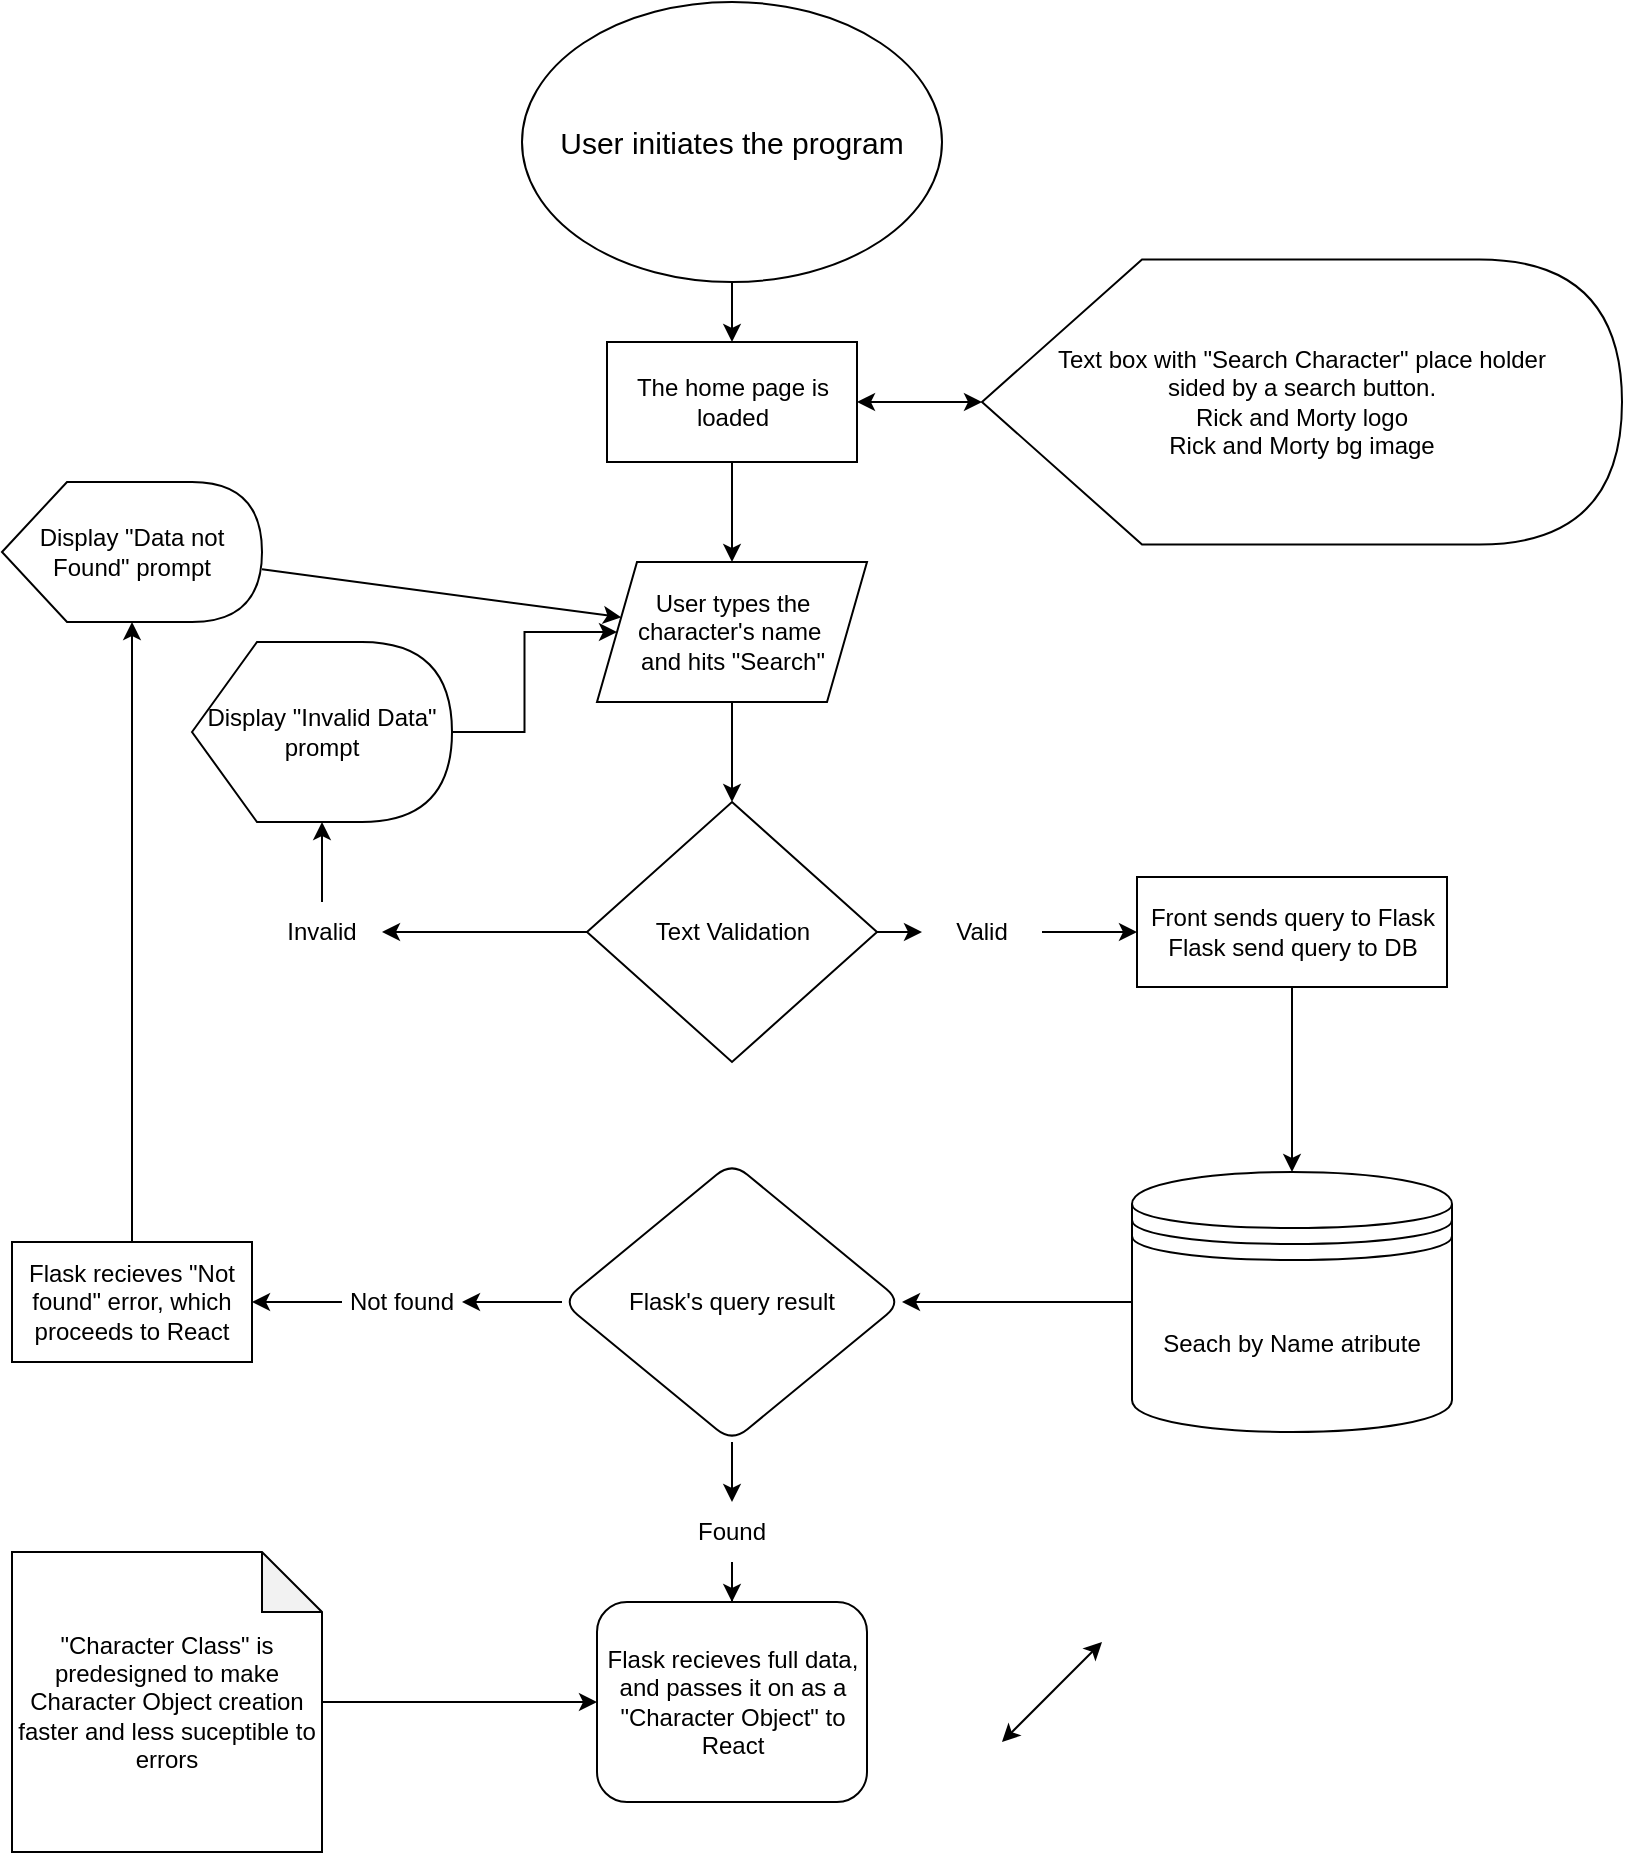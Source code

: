 <mxfile version="23.1.1" type="github">
  <diagram name="Página-1" id="O3iFv-DqFvRqpsGsKOC1">
    <mxGraphModel dx="880" dy="468" grid="1" gridSize="10" guides="1" tooltips="1" connect="1" arrows="1" fold="1" page="1" pageScale="1" pageWidth="827" pageHeight="1169" math="0" shadow="0">
      <root>
        <mxCell id="0" />
        <mxCell id="1" parent="0" />
        <mxCell id="YqfYZ3x6uEaxX8tetajO-6" value="" style="edgeStyle=orthogonalEdgeStyle;rounded=0;orthogonalLoop=1;jettySize=auto;html=1;" edge="1" parent="1" source="YqfYZ3x6uEaxX8tetajO-2" target="YqfYZ3x6uEaxX8tetajO-3">
          <mxGeometry relative="1" as="geometry" />
        </mxCell>
        <mxCell id="YqfYZ3x6uEaxX8tetajO-2" value="&lt;font style=&quot;font-size: 15px;&quot;&gt;User initiates the program&lt;/font&gt;" style="ellipse;whiteSpace=wrap;html=1;" vertex="1" parent="1">
          <mxGeometry x="300" y="10" width="210" height="140" as="geometry" />
        </mxCell>
        <mxCell id="YqfYZ3x6uEaxX8tetajO-10" value="" style="edgeStyle=orthogonalEdgeStyle;rounded=0;orthogonalLoop=1;jettySize=auto;html=1;" edge="1" parent="1" source="YqfYZ3x6uEaxX8tetajO-11" target="YqfYZ3x6uEaxX8tetajO-9">
          <mxGeometry relative="1" as="geometry" />
        </mxCell>
        <mxCell id="YqfYZ3x6uEaxX8tetajO-3" value="The home page is loaded" style="rounded=0;whiteSpace=wrap;html=1;" vertex="1" parent="1">
          <mxGeometry x="342.5" y="180" width="125" height="60" as="geometry" />
        </mxCell>
        <mxCell id="YqfYZ3x6uEaxX8tetajO-7" value="Text box with &quot;Search Character&quot; place holder&lt;br&gt;sided by a search button.&lt;br&gt;Rick and Morty logo&lt;br&gt;Rick and Morty bg image" style="shape=display;whiteSpace=wrap;html=1;" vertex="1" parent="1">
          <mxGeometry x="530" y="138.75" width="320" height="142.5" as="geometry" />
        </mxCell>
        <mxCell id="YqfYZ3x6uEaxX8tetajO-14" value="" style="edgeStyle=orthogonalEdgeStyle;rounded=0;orthogonalLoop=1;jettySize=auto;html=1;" edge="1" parent="1" source="YqfYZ3x6uEaxX8tetajO-17" target="YqfYZ3x6uEaxX8tetajO-37">
          <mxGeometry relative="1" as="geometry">
            <mxPoint x="200" y="355" as="targetPoint" />
          </mxGeometry>
        </mxCell>
        <mxCell id="YqfYZ3x6uEaxX8tetajO-19" value="" style="edgeStyle=orthogonalEdgeStyle;rounded=0;orthogonalLoop=1;jettySize=auto;html=1;" edge="1" parent="1" source="YqfYZ3x6uEaxX8tetajO-9" target="YqfYZ3x6uEaxX8tetajO-16">
          <mxGeometry relative="1" as="geometry" />
        </mxCell>
        <mxCell id="YqfYZ3x6uEaxX8tetajO-9" value="Text Validation" style="rhombus;whiteSpace=wrap;html=1;" vertex="1" parent="1">
          <mxGeometry x="332.5" y="410" width="145" height="130" as="geometry" />
        </mxCell>
        <mxCell id="YqfYZ3x6uEaxX8tetajO-12" value="" style="edgeStyle=orthogonalEdgeStyle;rounded=0;orthogonalLoop=1;jettySize=auto;html=1;" edge="1" parent="1" source="YqfYZ3x6uEaxX8tetajO-3" target="YqfYZ3x6uEaxX8tetajO-11">
          <mxGeometry relative="1" as="geometry">
            <mxPoint x="405" y="240" as="sourcePoint" />
            <mxPoint x="405" y="430" as="targetPoint" />
          </mxGeometry>
        </mxCell>
        <mxCell id="YqfYZ3x6uEaxX8tetajO-11" value="User types the&lt;br style=&quot;border-color: var(--border-color);&quot;&gt;character&#39;s name&amp;nbsp;&lt;br&gt;and hits &quot;Search&quot;" style="shape=parallelogram;perimeter=parallelogramPerimeter;whiteSpace=wrap;html=1;fixedSize=1;" vertex="1" parent="1">
          <mxGeometry x="337.5" y="290" width="135" height="70" as="geometry" />
        </mxCell>
        <mxCell id="YqfYZ3x6uEaxX8tetajO-15" value="" style="edgeStyle=orthogonalEdgeStyle;rounded=0;orthogonalLoop=1;jettySize=auto;html=1;" edge="1" parent="1" source="YqfYZ3x6uEaxX8tetajO-37" target="YqfYZ3x6uEaxX8tetajO-11">
          <mxGeometry relative="1" as="geometry">
            <mxPoint x="260" y="325" as="sourcePoint" />
          </mxGeometry>
        </mxCell>
        <mxCell id="YqfYZ3x6uEaxX8tetajO-21" value="" style="edgeStyle=orthogonalEdgeStyle;rounded=0;orthogonalLoop=1;jettySize=auto;html=1;" edge="1" parent="1" source="YqfYZ3x6uEaxX8tetajO-16" target="YqfYZ3x6uEaxX8tetajO-31">
          <mxGeometry relative="1" as="geometry">
            <mxPoint x="600" y="475" as="targetPoint" />
            <Array as="points" />
          </mxGeometry>
        </mxCell>
        <mxCell id="YqfYZ3x6uEaxX8tetajO-16" value="Valid" style="text;html=1;strokeColor=none;fillColor=none;align=center;verticalAlign=middle;whiteSpace=wrap;rounded=0;" vertex="1" parent="1">
          <mxGeometry x="500" y="460" width="60" height="30" as="geometry" />
        </mxCell>
        <mxCell id="YqfYZ3x6uEaxX8tetajO-18" value="" style="edgeStyle=orthogonalEdgeStyle;rounded=0;orthogonalLoop=1;jettySize=auto;html=1;" edge="1" parent="1" source="YqfYZ3x6uEaxX8tetajO-9" target="YqfYZ3x6uEaxX8tetajO-17">
          <mxGeometry relative="1" as="geometry">
            <mxPoint x="333" y="475" as="sourcePoint" />
            <mxPoint x="200" y="355" as="targetPoint" />
          </mxGeometry>
        </mxCell>
        <mxCell id="YqfYZ3x6uEaxX8tetajO-17" value="Invalid" style="text;html=1;strokeColor=none;fillColor=none;align=center;verticalAlign=middle;whiteSpace=wrap;rounded=0;" vertex="1" parent="1">
          <mxGeometry x="170" y="460" width="60" height="30" as="geometry" />
        </mxCell>
        <mxCell id="YqfYZ3x6uEaxX8tetajO-23" value="" style="edgeStyle=orthogonalEdgeStyle;rounded=0;orthogonalLoop=1;jettySize=auto;html=1;" edge="1" parent="1" source="YqfYZ3x6uEaxX8tetajO-31" target="YqfYZ3x6uEaxX8tetajO-33">
          <mxGeometry relative="1" as="geometry">
            <mxPoint x="685" y="527.5" as="sourcePoint" />
            <mxPoint x="685" y="630" as="targetPoint" />
          </mxGeometry>
        </mxCell>
        <mxCell id="YqfYZ3x6uEaxX8tetajO-25" value="" style="edgeStyle=orthogonalEdgeStyle;rounded=0;orthogonalLoop=1;jettySize=auto;html=1;" edge="1" parent="1" source="YqfYZ3x6uEaxX8tetajO-33" target="YqfYZ3x6uEaxX8tetajO-24">
          <mxGeometry relative="1" as="geometry">
            <mxPoint x="625" y="660" as="sourcePoint" />
          </mxGeometry>
        </mxCell>
        <mxCell id="YqfYZ3x6uEaxX8tetajO-27" value="" style="edgeStyle=orthogonalEdgeStyle;rounded=0;orthogonalLoop=1;jettySize=auto;html=1;" edge="1" parent="1" source="YqfYZ3x6uEaxX8tetajO-24">
          <mxGeometry relative="1" as="geometry">
            <mxPoint x="270" y="660" as="targetPoint" />
          </mxGeometry>
        </mxCell>
        <mxCell id="YqfYZ3x6uEaxX8tetajO-40" value="" style="edgeStyle=orthogonalEdgeStyle;rounded=0;orthogonalLoop=1;jettySize=auto;html=1;" edge="1" parent="1" source="YqfYZ3x6uEaxX8tetajO-41" target="YqfYZ3x6uEaxX8tetajO-39">
          <mxGeometry relative="1" as="geometry" />
        </mxCell>
        <mxCell id="YqfYZ3x6uEaxX8tetajO-24" value="Flask&#39;s query result" style="rhombus;whiteSpace=wrap;html=1;rounded=1;" vertex="1" parent="1">
          <mxGeometry x="320" y="590" width="170" height="140" as="geometry" />
        </mxCell>
        <mxCell id="YqfYZ3x6uEaxX8tetajO-30" value="" style="edgeStyle=orthogonalEdgeStyle;rounded=0;orthogonalLoop=1;jettySize=auto;html=1;" edge="1" parent="1" source="YqfYZ3x6uEaxX8tetajO-34" target="YqfYZ3x6uEaxX8tetajO-29">
          <mxGeometry relative="1" as="geometry" />
        </mxCell>
        <mxCell id="YqfYZ3x6uEaxX8tetajO-28" value="Not found" style="text;html=1;strokeColor=none;fillColor=none;align=center;verticalAlign=middle;whiteSpace=wrap;rounded=0;" vertex="1" parent="1">
          <mxGeometry x="210" y="645" width="60" height="30" as="geometry" />
        </mxCell>
        <mxCell id="YqfYZ3x6uEaxX8tetajO-29" value="Display &quot;Data not Found&quot; prompt" style="shape=display;whiteSpace=wrap;html=1;" vertex="1" parent="1">
          <mxGeometry x="40" y="250" width="130" height="70" as="geometry" />
        </mxCell>
        <mxCell id="YqfYZ3x6uEaxX8tetajO-31" value="Front sends query to Flask&lt;br style=&quot;border-color: var(--border-color);&quot;&gt;Flask send query to DB" style="rounded=0;whiteSpace=wrap;html=1;" vertex="1" parent="1">
          <mxGeometry x="607.5" y="447.5" width="155" height="55" as="geometry" />
        </mxCell>
        <mxCell id="YqfYZ3x6uEaxX8tetajO-33" value="Seach by Name atribute" style="shape=datastore;whiteSpace=wrap;html=1;" vertex="1" parent="1">
          <mxGeometry x="605" y="595" width="160" height="130" as="geometry" />
        </mxCell>
        <mxCell id="YqfYZ3x6uEaxX8tetajO-35" value="" style="edgeStyle=orthogonalEdgeStyle;rounded=0;orthogonalLoop=1;jettySize=auto;html=1;" edge="1" parent="1" source="YqfYZ3x6uEaxX8tetajO-28" target="YqfYZ3x6uEaxX8tetajO-34">
          <mxGeometry relative="1" as="geometry">
            <mxPoint x="210" y="660" as="sourcePoint" />
            <mxPoint x="105" y="560" as="targetPoint" />
          </mxGeometry>
        </mxCell>
        <mxCell id="YqfYZ3x6uEaxX8tetajO-34" value="Flask recieves &quot;Not found&quot; error, which proceeds to React" style="rounded=0;whiteSpace=wrap;html=1;" vertex="1" parent="1">
          <mxGeometry x="45" y="630" width="120" height="60" as="geometry" />
        </mxCell>
        <mxCell id="YqfYZ3x6uEaxX8tetajO-36" value="" style="endArrow=classic;html=1;rounded=0;" edge="1" parent="1" source="YqfYZ3x6uEaxX8tetajO-29" target="YqfYZ3x6uEaxX8tetajO-11">
          <mxGeometry width="50" height="50" relative="1" as="geometry">
            <mxPoint x="390" y="600" as="sourcePoint" />
            <mxPoint x="440" y="550" as="targetPoint" />
          </mxGeometry>
        </mxCell>
        <mxCell id="YqfYZ3x6uEaxX8tetajO-37" value="Display &quot;Invalid Data&quot; prompt" style="shape=display;whiteSpace=wrap;html=1;" vertex="1" parent="1">
          <mxGeometry x="135" y="330" width="130" height="90" as="geometry" />
        </mxCell>
        <mxCell id="YqfYZ3x6uEaxX8tetajO-39" value="Flask recieves full data, and passes it on as a &quot;Character Object&quot; to React" style="rounded=1;whiteSpace=wrap;html=1;" vertex="1" parent="1">
          <mxGeometry x="337.5" y="810" width="135" height="100" as="geometry" />
        </mxCell>
        <mxCell id="YqfYZ3x6uEaxX8tetajO-42" value="" style="edgeStyle=orthogonalEdgeStyle;rounded=0;orthogonalLoop=1;jettySize=auto;html=1;" edge="1" parent="1" source="YqfYZ3x6uEaxX8tetajO-24" target="YqfYZ3x6uEaxX8tetajO-41">
          <mxGeometry relative="1" as="geometry">
            <mxPoint x="405" y="730" as="sourcePoint" />
            <mxPoint x="405" y="840" as="targetPoint" />
          </mxGeometry>
        </mxCell>
        <mxCell id="YqfYZ3x6uEaxX8tetajO-41" value="Found" style="text;html=1;strokeColor=none;fillColor=none;align=center;verticalAlign=middle;whiteSpace=wrap;rounded=0;" vertex="1" parent="1">
          <mxGeometry x="375" y="760" width="60" height="30" as="geometry" />
        </mxCell>
        <mxCell id="YqfYZ3x6uEaxX8tetajO-44" value="" style="edgeStyle=orthogonalEdgeStyle;rounded=0;orthogonalLoop=1;jettySize=auto;html=1;" edge="1" parent="1" source="YqfYZ3x6uEaxX8tetajO-43" target="YqfYZ3x6uEaxX8tetajO-39">
          <mxGeometry relative="1" as="geometry" />
        </mxCell>
        <mxCell id="YqfYZ3x6uEaxX8tetajO-43" value="&quot;Character Class&quot; is predesigned to make Character Object creation faster and less suceptible to errors" style="shape=note;whiteSpace=wrap;html=1;backgroundOutline=1;darkOpacity=0.05;" vertex="1" parent="1">
          <mxGeometry x="45" y="785" width="155" height="150" as="geometry" />
        </mxCell>
        <mxCell id="YqfYZ3x6uEaxX8tetajO-45" value="" style="endArrow=classic;startArrow=classic;html=1;rounded=0;exitX=1;exitY=0.5;exitDx=0;exitDy=0;" edge="1" parent="1" source="YqfYZ3x6uEaxX8tetajO-3" target="YqfYZ3x6uEaxX8tetajO-7">
          <mxGeometry width="50" height="50" relative="1" as="geometry">
            <mxPoint x="390" y="400" as="sourcePoint" />
            <mxPoint x="440" y="350" as="targetPoint" />
          </mxGeometry>
        </mxCell>
        <mxCell id="YqfYZ3x6uEaxX8tetajO-46" value="" style="endArrow=classic;startArrow=classic;html=1;rounded=0;" edge="1" parent="1">
          <mxGeometry width="50" height="50" relative="1" as="geometry">
            <mxPoint x="540" y="880" as="sourcePoint" />
            <mxPoint x="590" y="830" as="targetPoint" />
          </mxGeometry>
        </mxCell>
      </root>
    </mxGraphModel>
  </diagram>
</mxfile>
